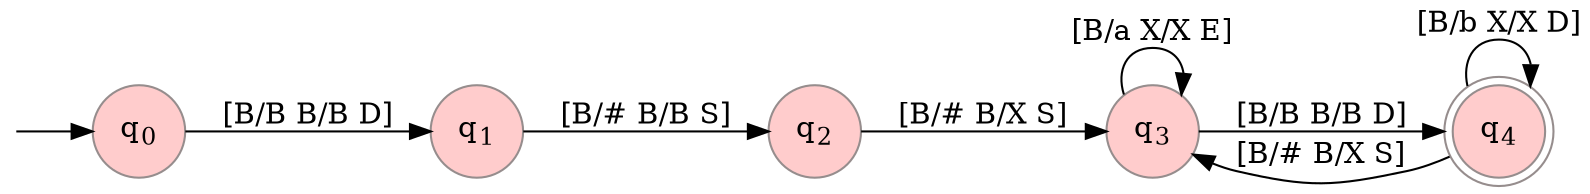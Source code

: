 digraph tm_multi_track_01 {

	dpi = 480;
	rankdir=LR;

	"startRes" [shape=point, style="invis"];
	node [shape = doublecircle, color="#968D8D", fontcolor=black, fillcolor="#FFCCCC", style="filled"];
	"q4";

	node [shape = circle];

	"q0" [label=<q<sub>0</sub>>, pos="3,3!"];
	"q1" [label=<q<sub>1</sub>>, pos="6,3!"];
	"q2" [label=<q<sub>2</sub>>, pos="9,3!"];
	"q3" [label=<q<sub>3</sub>>, pos="12,3!"];
	"q4" [label=<q<sub>4</sub>>, pos="12,6!"];

	"startRes" -> "q0";

	"q0" -> "q1" [label="[B/B B/B D]"];
	"q1" -> "q2" [label="[B/# B/B S]"];
	"q2" -> "q3" [label="[B/# B/X S]"];
	"q3" -> "q3" [label="[B/a X/X E]"];
	"q3" -> "q4" [label="[B/B B/B D]"];
	"q4" -> "q3" [label="[B/# B/X S]"];
	"q4" -> "q4" [label="[B/b X/X D]"];


}